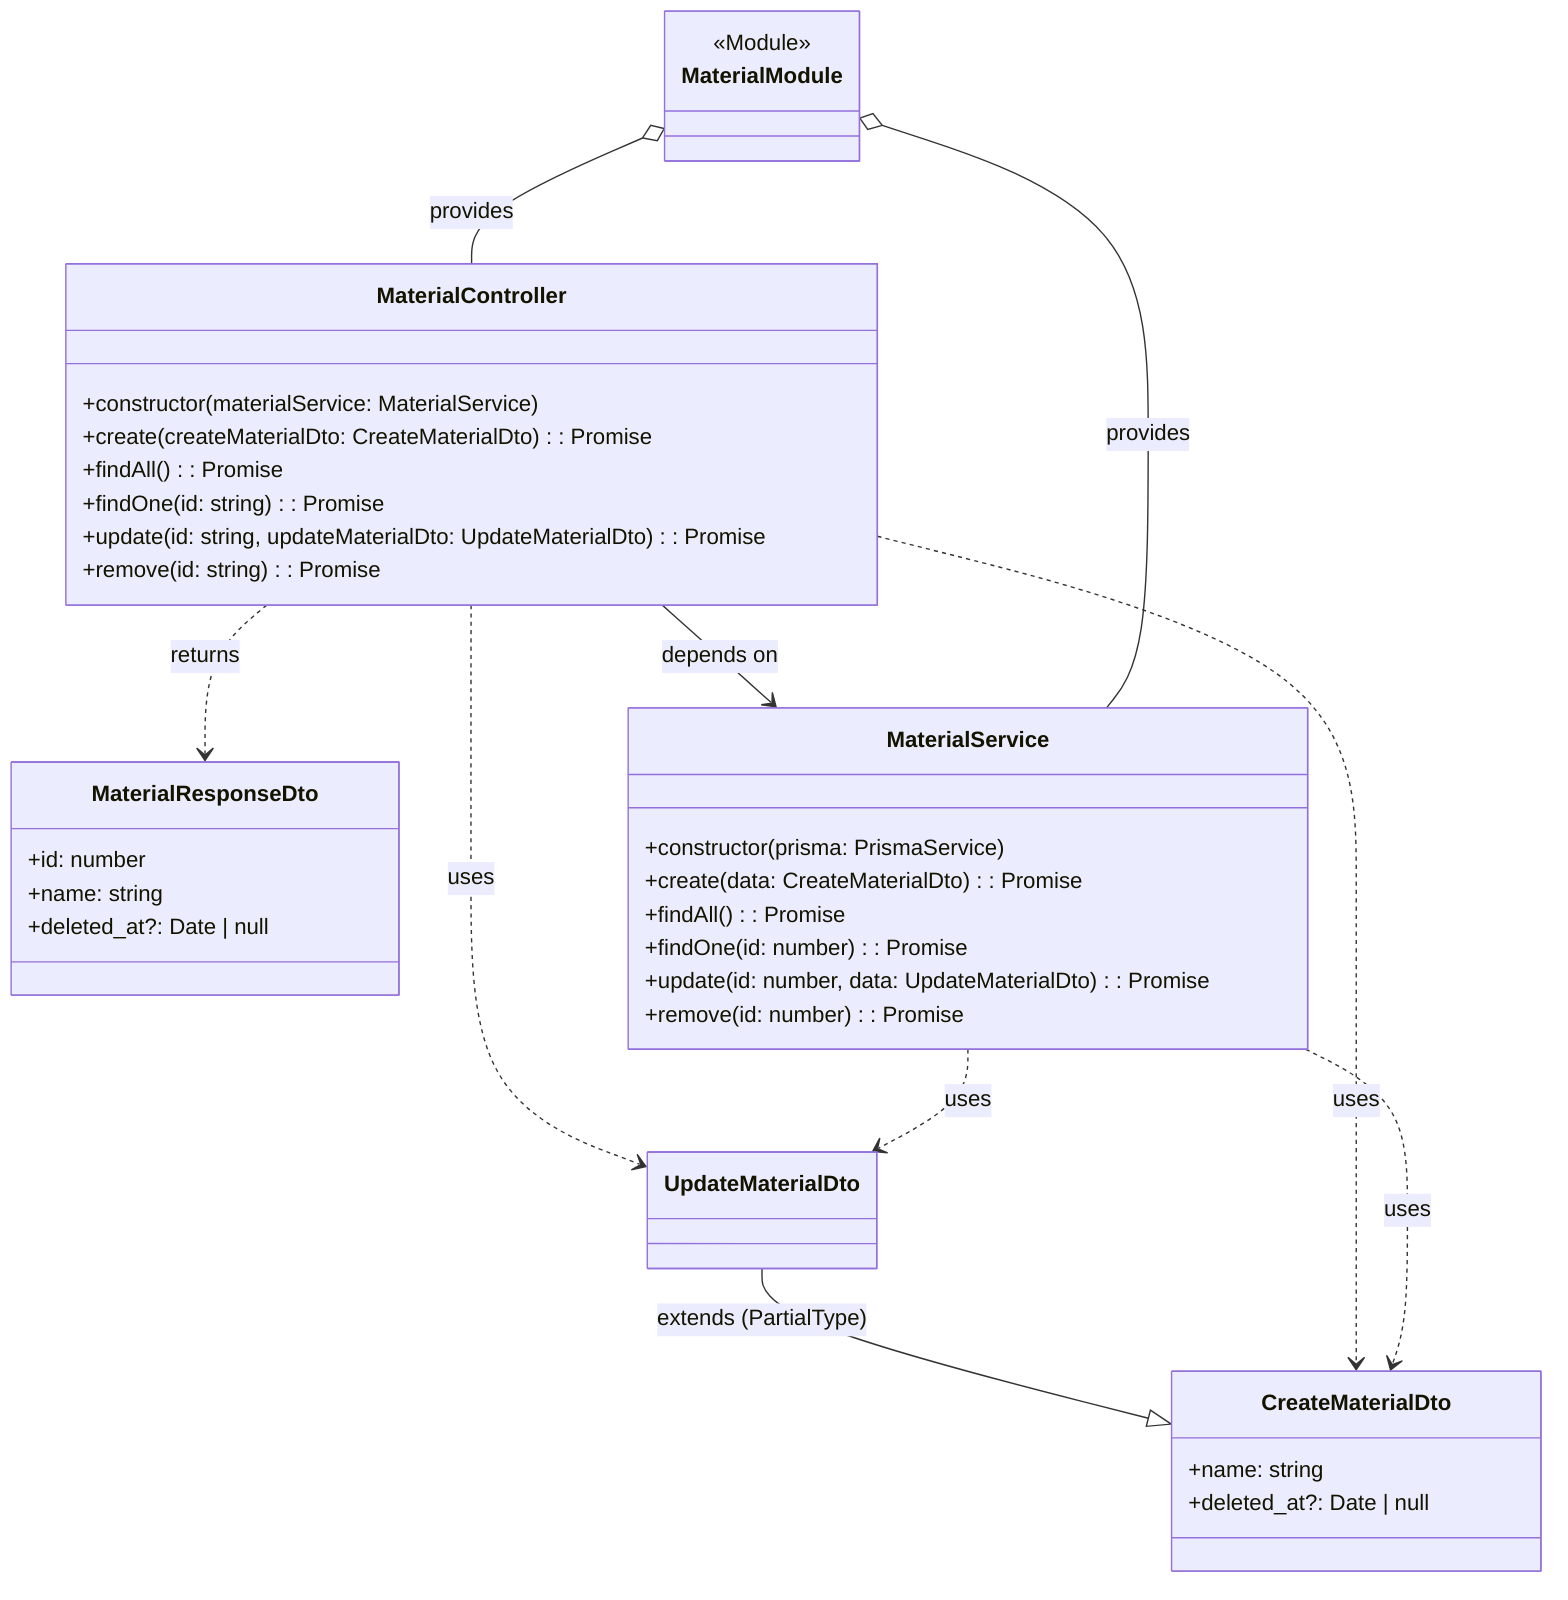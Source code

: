 %% src\material\material.diagram.mmd

classDiagram
    %% DTOs
    class CreateMaterialDto {
        +name: string
        +deleted_at?: Date | null
    }
    class UpdateMaterialDto
    UpdateMaterialDto --|> CreateMaterialDto : extends (PartialType)

    class MaterialResponseDto {
        +id: number
        +name: string
        +deleted_at?: Date | null
    }

    %% Service
    class MaterialService {
        +constructor(prisma: PrismaService)
        +create(data: CreateMaterialDto): Promise<material>
        +findAll(): Promise<material[]>
        +findOne(id: number): Promise<material>
        +update(id: number, data: UpdateMaterialDto): Promise<material>
        +remove(id: number): Promise<material>
    }

    %% Controller
    class MaterialController {
        +constructor(materialService: MaterialService)
        +create(createMaterialDto: CreateMaterialDto): Promise<MaterialResponseDto>
        +findAll(): Promise<MaterialResponseDto[]>
        +findOne(id: string): Promise<MaterialResponseDto>
        +update(id: string, updateMaterialDto: UpdateMaterialDto): Promise<MaterialResponseDto>
        +remove(id: string): Promise<MaterialResponseDto>
    }

    %% Module
    class MaterialModule {
        <<Module>>
    }

    %% Relationships
    MaterialController --> MaterialService : depends on
    MaterialController ..> CreateMaterialDto : uses
    MaterialController ..> UpdateMaterialDto : uses
    MaterialController ..> MaterialResponseDto : returns
    MaterialService ..> CreateMaterialDto : uses
    MaterialService ..> UpdateMaterialDto : uses
    MaterialModule o-- MaterialController : provides
    MaterialModule o-- MaterialService : provides